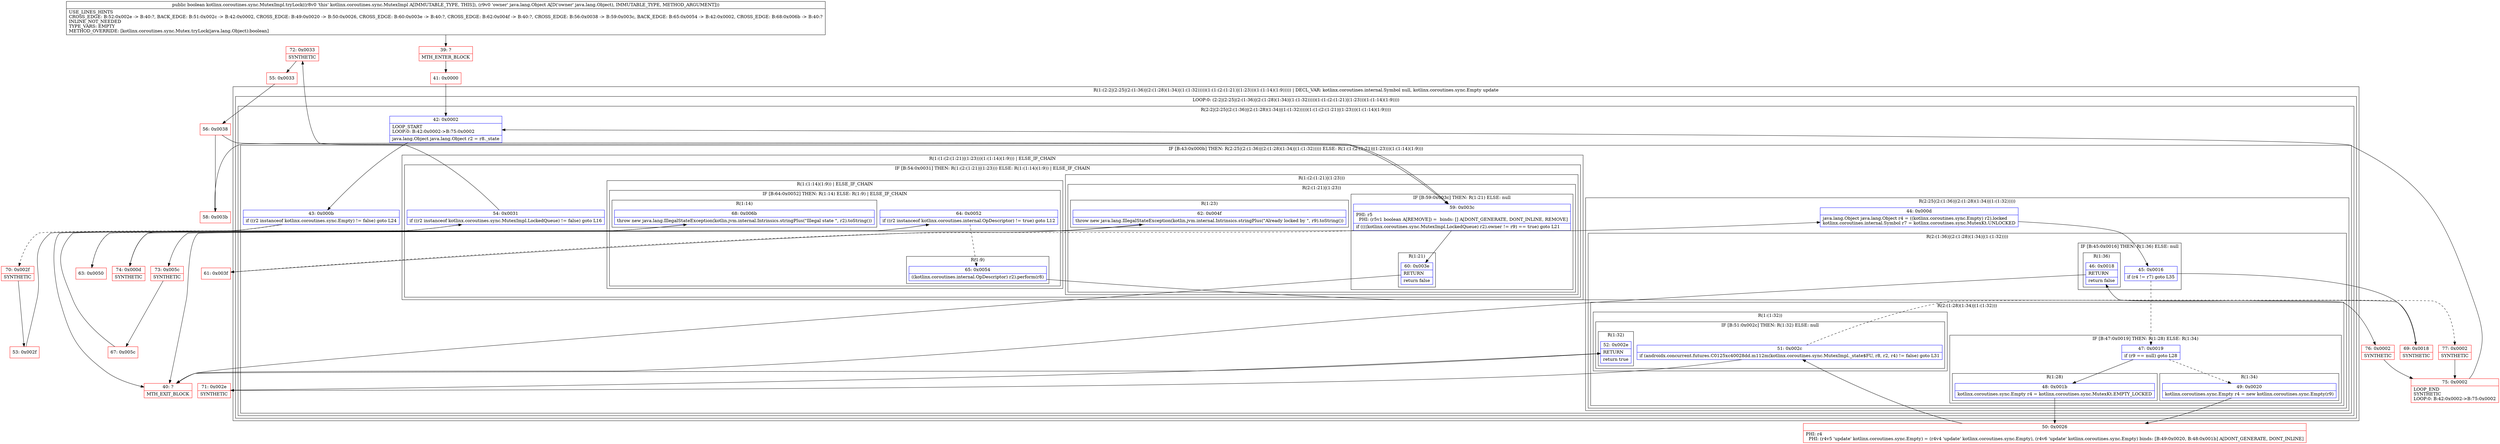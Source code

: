 digraph "CFG forkotlinx.coroutines.sync.MutexImpl.tryLock(Ljava\/lang\/Object;)Z" {
subgraph cluster_Region_824357085 {
label = "R(1:(2:2|(2:25|(2:(1:36)|(2:(1:28)(1:34)|(1:(1:32)))))(1:(1:(2:(1:21)|(1:23)))(1:(1:14)(1:9))))) | DECL_VAR: kotlinx.coroutines.internal.Symbol null, kotlinx.coroutines.sync.Empty update\l";
node [shape=record,color=blue];
subgraph cluster_LoopRegion_880457521 {
label = "LOOP:0: (2:2|(2:25|(2:(1:36)|(2:(1:28)(1:34)|(1:(1:32)))))(1:(1:(2:(1:21)|(1:23)))(1:(1:14)(1:9))))";
node [shape=record,color=blue];
subgraph cluster_Region_1390166819 {
label = "R(2:2|(2:25|(2:(1:36)|(2:(1:28)(1:34)|(1:(1:32)))))(1:(1:(2:(1:21)|(1:23)))(1:(1:14)(1:9))))";
node [shape=record,color=blue];
Node_42 [shape=record,label="{42\:\ 0x0002|LOOP_START\lLOOP:0: B:42:0x0002\-\>B:75:0x0002\l|java.lang.Object java.lang.Object r2 = r8._state\l}"];
subgraph cluster_IfRegion_34952970 {
label = "IF [B:43:0x000b] THEN: R(2:25|(2:(1:36)|(2:(1:28)(1:34)|(1:(1:32))))) ELSE: R(1:(1:(2:(1:21)|(1:23)))(1:(1:14)(1:9)))";
node [shape=record,color=blue];
Node_43 [shape=record,label="{43\:\ 0x000b|if ((r2 instanceof kotlinx.coroutines.sync.Empty) != false) goto L24\l}"];
subgraph cluster_Region_1879845783 {
label = "R(2:25|(2:(1:36)|(2:(1:28)(1:34)|(1:(1:32)))))";
node [shape=record,color=blue];
Node_44 [shape=record,label="{44\:\ 0x000d|java.lang.Object java.lang.Object r4 = ((kotlinx.coroutines.sync.Empty) r2).locked\lkotlinx.coroutines.internal.Symbol r7 = kotlinx.coroutines.sync.MutexKt.UNLOCKED\l}"];
subgraph cluster_Region_1676809709 {
label = "R(2:(1:36)|(2:(1:28)(1:34)|(1:(1:32))))";
node [shape=record,color=blue];
subgraph cluster_IfRegion_621574629 {
label = "IF [B:45:0x0016] THEN: R(1:36) ELSE: null";
node [shape=record,color=blue];
Node_45 [shape=record,label="{45\:\ 0x0016|if (r4 != r7) goto L35\l}"];
subgraph cluster_Region_985334880 {
label = "R(1:36)";
node [shape=record,color=blue];
Node_46 [shape=record,label="{46\:\ 0x0018|RETURN\l|return false\l}"];
}
}
subgraph cluster_Region_507244466 {
label = "R(2:(1:28)(1:34)|(1:(1:32)))";
node [shape=record,color=blue];
subgraph cluster_IfRegion_2132344955 {
label = "IF [B:47:0x0019] THEN: R(1:28) ELSE: R(1:34)";
node [shape=record,color=blue];
Node_47 [shape=record,label="{47\:\ 0x0019|if (r9 == null) goto L28\l}"];
subgraph cluster_Region_848489403 {
label = "R(1:28)";
node [shape=record,color=blue];
Node_48 [shape=record,label="{48\:\ 0x001b|kotlinx.coroutines.sync.Empty r4 = kotlinx.coroutines.sync.MutexKt.EMPTY_LOCKED\l}"];
}
subgraph cluster_Region_374363618 {
label = "R(1:34)";
node [shape=record,color=blue];
Node_49 [shape=record,label="{49\:\ 0x0020|kotlinx.coroutines.sync.Empty r4 = new kotlinx.coroutines.sync.Empty(r9)\l}"];
}
}
subgraph cluster_Region_204943112 {
label = "R(1:(1:32))";
node [shape=record,color=blue];
subgraph cluster_IfRegion_472202900 {
label = "IF [B:51:0x002c] THEN: R(1:32) ELSE: null";
node [shape=record,color=blue];
Node_51 [shape=record,label="{51\:\ 0x002c|if (androidx.concurrent.futures.C0125xc40028dd.m112m(kotlinx.coroutines.sync.MutexImpl._state$FU, r8, r2, r4) != false) goto L31\l}"];
subgraph cluster_Region_1858974442 {
label = "R(1:32)";
node [shape=record,color=blue];
Node_52 [shape=record,label="{52\:\ 0x002e|RETURN\l|return true\l}"];
}
}
}
}
}
}
subgraph cluster_Region_801801982 {
label = "R(1:(1:(2:(1:21)|(1:23)))(1:(1:14)(1:9))) | ELSE_IF_CHAIN\l";
node [shape=record,color=blue];
subgraph cluster_IfRegion_743486312 {
label = "IF [B:54:0x0031] THEN: R(1:(2:(1:21)|(1:23))) ELSE: R(1:(1:14)(1:9)) | ELSE_IF_CHAIN\l";
node [shape=record,color=blue];
Node_54 [shape=record,label="{54\:\ 0x0031|if ((r2 instanceof kotlinx.coroutines.sync.MutexImpl.LockedQueue) != false) goto L16\l}"];
subgraph cluster_Region_409420196 {
label = "R(1:(2:(1:21)|(1:23)))";
node [shape=record,color=blue];
subgraph cluster_Region_765293263 {
label = "R(2:(1:21)|(1:23))";
node [shape=record,color=blue];
subgraph cluster_IfRegion_72686831 {
label = "IF [B:59:0x003c] THEN: R(1:21) ELSE: null";
node [shape=record,color=blue];
Node_59 [shape=record,label="{59\:\ 0x003c|PHI: r5 \l  PHI: (r5v1 boolean A[REMOVE]) =  binds: [] A[DONT_GENERATE, DONT_INLINE, REMOVE]\l|if ((((kotlinx.coroutines.sync.MutexImpl.LockedQueue) r2).owner != r9) == true) goto L21\l}"];
subgraph cluster_Region_784650100 {
label = "R(1:21)";
node [shape=record,color=blue];
Node_60 [shape=record,label="{60\:\ 0x003e|RETURN\l|return false\l}"];
}
}
subgraph cluster_Region_1430405412 {
label = "R(1:23)";
node [shape=record,color=blue];
Node_62 [shape=record,label="{62\:\ 0x004f|throw new java.lang.IllegalStateException(kotlin.jvm.internal.Intrinsics.stringPlus(\"Already locked by \", r9).toString())\l}"];
}
}
}
subgraph cluster_Region_2005549129 {
label = "R(1:(1:14)(1:9)) | ELSE_IF_CHAIN\l";
node [shape=record,color=blue];
subgraph cluster_IfRegion_362073953 {
label = "IF [B:64:0x0052] THEN: R(1:14) ELSE: R(1:9) | ELSE_IF_CHAIN\l";
node [shape=record,color=blue];
Node_64 [shape=record,label="{64\:\ 0x0052|if ((r2 instanceof kotlinx.coroutines.internal.OpDescriptor) != true) goto L12\l}"];
subgraph cluster_Region_552633049 {
label = "R(1:14)";
node [shape=record,color=blue];
Node_68 [shape=record,label="{68\:\ 0x006b|throw new java.lang.IllegalStateException(kotlin.jvm.internal.Intrinsics.stringPlus(\"Illegal state \", r2).toString())\l}"];
}
subgraph cluster_Region_160607836 {
label = "R(1:9)";
node [shape=record,color=blue];
Node_65 [shape=record,label="{65\:\ 0x0054|((kotlinx.coroutines.internal.OpDescriptor) r2).perform(r8)\l}"];
}
}
}
}
}
}
}
}
}
Node_39 [shape=record,color=red,label="{39\:\ ?|MTH_ENTER_BLOCK\l}"];
Node_41 [shape=record,color=red,label="{41\:\ 0x0000}"];
Node_70 [shape=record,color=red,label="{70\:\ 0x002f|SYNTHETIC\l}"];
Node_53 [shape=record,color=red,label="{53\:\ 0x002f}"];
Node_63 [shape=record,color=red,label="{63\:\ 0x0050}"];
Node_76 [shape=record,color=red,label="{76\:\ 0x0002|SYNTHETIC\l}"];
Node_75 [shape=record,color=red,label="{75\:\ 0x0002|LOOP_END\lSYNTHETIC\lLOOP:0: B:42:0x0002\-\>B:75:0x0002\l}"];
Node_73 [shape=record,color=red,label="{73\:\ 0x005c|SYNTHETIC\l}"];
Node_67 [shape=record,color=red,label="{67\:\ 0x005c}"];
Node_40 [shape=record,color=red,label="{40\:\ ?|MTH_EXIT_BLOCK\l}"];
Node_72 [shape=record,color=red,label="{72\:\ 0x0033|SYNTHETIC\l}"];
Node_55 [shape=record,color=red,label="{55\:\ 0x0033}"];
Node_56 [shape=record,color=red,label="{56\:\ 0x0038}"];
Node_58 [shape=record,color=red,label="{58\:\ 0x003b}"];
Node_61 [shape=record,color=red,label="{61\:\ 0x003f}"];
Node_74 [shape=record,color=red,label="{74\:\ 0x000d|SYNTHETIC\l}"];
Node_50 [shape=record,color=red,label="{50\:\ 0x0026|PHI: r4 \l  PHI: (r4v5 'update' kotlinx.coroutines.sync.Empty) = (r4v4 'update' kotlinx.coroutines.sync.Empty), (r4v6 'update' kotlinx.coroutines.sync.Empty) binds: [B:49:0x0020, B:48:0x001b] A[DONT_GENERATE, DONT_INLINE]\l}"];
Node_71 [shape=record,color=red,label="{71\:\ 0x002e|SYNTHETIC\l}"];
Node_77 [shape=record,color=red,label="{77\:\ 0x0002|SYNTHETIC\l}"];
Node_69 [shape=record,color=red,label="{69\:\ 0x0018|SYNTHETIC\l}"];
MethodNode[shape=record,label="{public boolean kotlinx.coroutines.sync.MutexImpl.tryLock((r8v0 'this' kotlinx.coroutines.sync.MutexImpl A[IMMUTABLE_TYPE, THIS]), (r9v0 'owner' java.lang.Object A[D('owner' java.lang.Object), IMMUTABLE_TYPE, METHOD_ARGUMENT]))  | USE_LINES_HINTS\lCROSS_EDGE: B:52:0x002e \-\> B:40:?, BACK_EDGE: B:51:0x002c \-\> B:42:0x0002, CROSS_EDGE: B:49:0x0020 \-\> B:50:0x0026, CROSS_EDGE: B:60:0x003e \-\> B:40:?, CROSS_EDGE: B:62:0x004f \-\> B:40:?, CROSS_EDGE: B:56:0x0038 \-\> B:59:0x003c, BACK_EDGE: B:65:0x0054 \-\> B:42:0x0002, CROSS_EDGE: B:68:0x006b \-\> B:40:?\lINLINE_NOT_NEEDED\lTYPE_VARS: EMPTY\lMETHOD_OVERRIDE: [kotlinx.coroutines.sync.Mutex.tryLock(java.lang.Object):boolean]\l}"];
MethodNode -> Node_39;Node_42 -> Node_43;
Node_43 -> Node_70[style=dashed];
Node_43 -> Node_74;
Node_44 -> Node_45;
Node_45 -> Node_47[style=dashed];
Node_45 -> Node_69;
Node_46 -> Node_40;
Node_47 -> Node_48;
Node_47 -> Node_49[style=dashed];
Node_48 -> Node_50;
Node_49 -> Node_50;
Node_51 -> Node_71;
Node_51 -> Node_77[style=dashed];
Node_52 -> Node_40;
Node_54 -> Node_63[style=dashed];
Node_54 -> Node_72;
Node_59 -> Node_60;
Node_59 -> Node_61[style=dashed];
Node_60 -> Node_40;
Node_62 -> Node_40;
Node_64 -> Node_65[style=dashed];
Node_64 -> Node_73;
Node_68 -> Node_40;
Node_65 -> Node_76;
Node_39 -> Node_41;
Node_41 -> Node_42;
Node_70 -> Node_53;
Node_53 -> Node_54;
Node_63 -> Node_64;
Node_76 -> Node_75;
Node_75 -> Node_42;
Node_73 -> Node_67;
Node_67 -> Node_68;
Node_72 -> Node_55;
Node_55 -> Node_56;
Node_56 -> Node_58;
Node_56 -> Node_59;
Node_58 -> Node_59;
Node_61 -> Node_62;
Node_74 -> Node_44;
Node_50 -> Node_51;
Node_71 -> Node_52;
Node_77 -> Node_75;
Node_69 -> Node_46;
}

